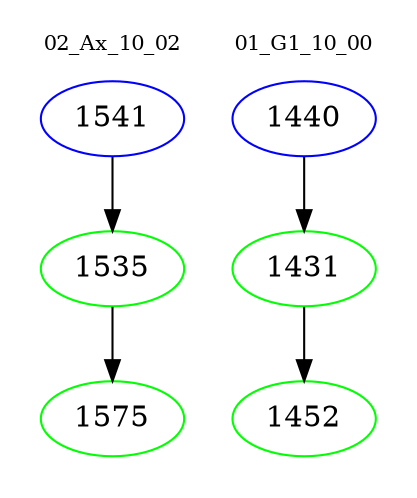 digraph{
subgraph cluster_0 {
color = white
label = "02_Ax_10_02";
fontsize=10;
T0_1541 [label="1541", color="blue"]
T0_1541 -> T0_1535 [color="black"]
T0_1535 [label="1535", color="green"]
T0_1535 -> T0_1575 [color="black"]
T0_1575 [label="1575", color="green"]
}
subgraph cluster_1 {
color = white
label = "01_G1_10_00";
fontsize=10;
T1_1440 [label="1440", color="blue"]
T1_1440 -> T1_1431 [color="black"]
T1_1431 [label="1431", color="green"]
T1_1431 -> T1_1452 [color="black"]
T1_1452 [label="1452", color="green"]
}
}
